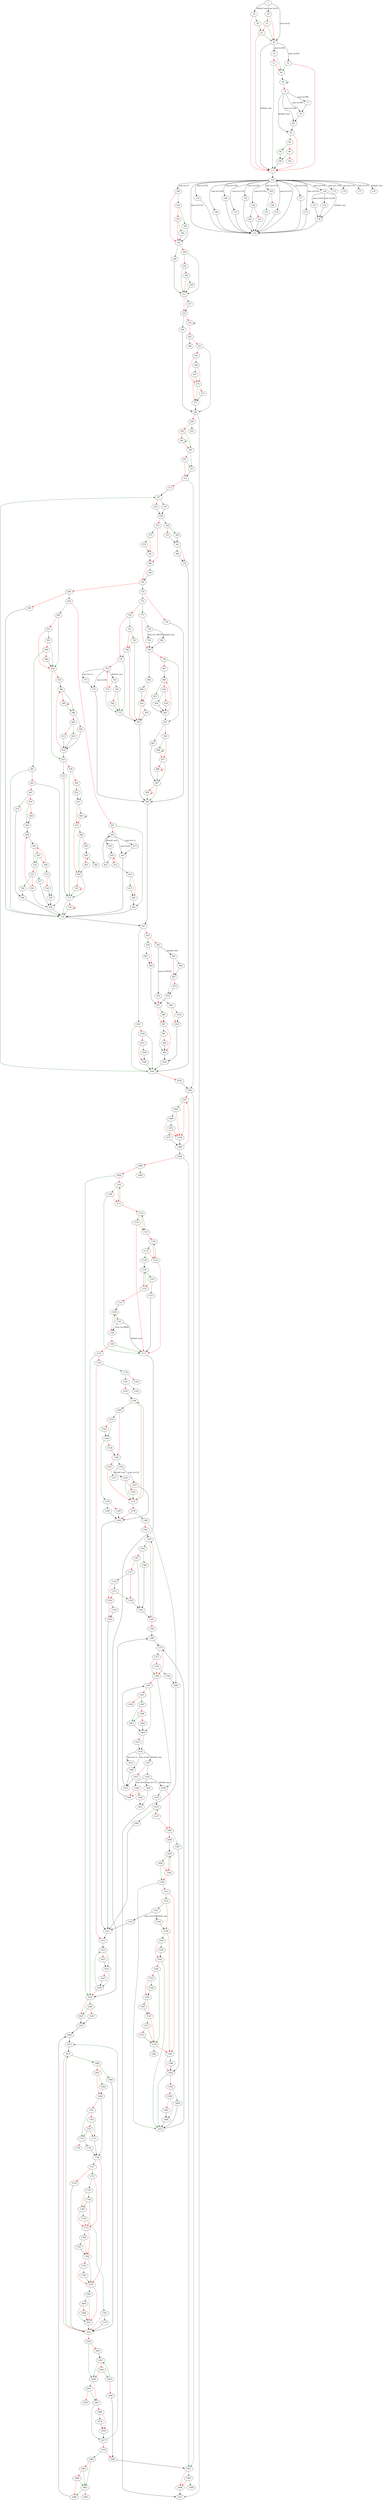 strict digraph "main" {
	// Node definitions.
	2 [entry=true];
	45;
	26;
	35;
	31;
	41;
	38;
	111;
	52;
	55;
	64;
	57;
	66;
	74;
	77;
	78;
	80;
	85;
	96;
	98;
	99;
	109;
	103;
	118;
	180;
	125;
	126;
	139;
	148;
	149;
	153;
	154;
	159;
	122;
	160;
	171;
	172;
	173;
	174;
	177;
	179;
	131;
	132;
	134;
	142;
	143;
	170;
	166;
	182;
	192;
	185;
	187;
	190;
	198;
	200;
	211;
	202;
	205;
	209;
	217;
	219;
	230;
	232;
	281;
	242;
	248;
	251;
	256;
	264;
	272;
	267;
	277;
	275;
	1911;
	289;
	291;
	292;
	305;
	296;
	311;
	307;
	312;
	1052;
	313;
	327;
	335;
	336;
	338;
	346;
	373;
	349;
	351;
	361;
	368;
	370;
	1043;
	375;
	386;
	379;
	381;
	390;
	392;
	725;
	396;
	404;
	399;
	722;
	449;
	407;
	443;
	409;
	447;
	413;
	418;
	424;
	441;
	431;
	435;
	437;
	442;
	550;
	451;
	455;
	458;
	461;
	548;
	463;
	544;
	465;
	474;
	479;
	546;
	492;
	482;
	494;
	501;
	525;
	505;
	508;
	513;
	520;
	516;
	527;
	531;
	536;
	541;
	625;
	558;
	560;
	589;
	580;
	596;
	604;
	616;
	610;
	613;
	633;
	638;
	713;
	644;
	657;
	652;
	663;
	672;
	680;
	697;
	683;
	685;
	692;
	693;
	705;
	716;
	927;
	733;
	728;
	924;
	777;
	740;
	741;
	751;
	745;
	748;
	919;
	773;
	753;
	775;
	757;
	762;
	765;
	770;
	768;
	778;
	790;
	782;
	784;
	906;
	799;
	851;
	807;
	809;
	825;
	830;
	842;
	836;
	839;
	863;
	858;
	868;
	877;
	897;
	889;
	900;
	908;
	910;
	916;
	1027;
	933;
	939;
	952;
	947;
	949;
	977;
	976;
	956;
	965;
	967;
	974;
	972;
	1001;
	985;
	987;
	991;
	999;
	994;
	1025;
	1018;
	1020;
	1028;
	1031;
	1038;
	1040;
	1050;
	1901;
	1057;
	1064;
	1078;
	1068;
	1072;
	1077;
	1080;
	1084;
	1086;
	1090;
	1094;
	1632;
	1101;
	1106;
	1111;
	1173;
	1114;
	1119;
	1123;
	1126;
	1131;
	1135;
	1138;
	1141;
	1147;
	1152;
	1151;
	1155;
	1156;
	1161;
	1166;
	1169;
	1174;
	1176;
	1179;
	1612;
	1187;
	1183;
	1191;
	1192;
	1196;
	1205;
	1272;
	1214;
	1246;
	1226;
	1224;
	1236;
	1234;
	1244;
	1240;
	1284;
	1250;
	1267;
	1257;
	1259;
	1263;
	1271;
	1278;
	1286;
	1611;
	1900;
	1291;
	1297;
	1303;
	1341;
	1306;
	1307;
	1340;
	1311;
	1316;
	1339;
	1321;
	1326;
	1334;
	1336;
	1344;
	1366;
	1371;
	1377;
	1384;
	1379;
	1382;
	1456;
	1387;
	1386;
	1435;
	1404;
	1391;
	1395;
	1394;
	1403;
	1398;
	1402;
	1418;
	1413;
	1423;
	1427;
	1436;
	1433;
	1444;
	1438;
	1453;
	1449;
	1446;
	1474;
	1488;
	1479;
	1477;
	1485;
	1587;
	1489;
	1493;
	1498;
	1506;
	1509;
	1610;
	1512;
	1516;
	1583;
	1521;
	1530;
	1524;
	1526;
	1536;
	1538;
	1542;
	1544;
	1579;
	1551;
	1554;
	1555;
	1565;
	1567;
	1571;
	1574;
	1582;
	1586;
	1592;
	1595;
	1609;
	1599;
	1608;
	1602;
	1616;
	1623;
	1621;
	1629;
	1627;
	1640;
	1645;
	1647;
	1655;
	1669;
	1672;
	1674;
	1682;
	1823;
	1686;
	1687;
	1692;
	1694;
	1724;
	1701;
	1710;
	1705;
	1721;
	1707;
	1722;
	1718;
	1727;
	1797;
	1737;
	1730;
	1741;
	1773;
	1744;
	1749;
	1754;
	1761;
	1770;
	1780;
	1789;
	1785;
	1791;
	1793;
	1801;
	1813;
	1804;
	1808;
	1828;
	1850;
	1833;
	1837;
	1835;
	1848;
	1842;
	1899;
	1855;
	1863;
	1859;
	1877;
	1866;
	1874;
	1876;
	1878;
	1880;
	1892;
	1883;
	1886;
	1890;
	1895;
	1903;
	1909;
	1906;

	// Edge definitions.
	2 -> 45 [
		cond="case (x=2)"
		label="case (x=2)"
	];
	2 -> 26 [
		cond="case (x=3)"
		label="case (x=3)"
	];
	2 -> 35 [
		cond="default case"
		label="default case"
	];
	45 -> 111 [
		cond="default case"
		label="default case"
	];
	45 -> 52 [
		cond="case (x=43)"
		label="case (x=43)"
	];
	45 -> 55 [
		cond="case (x=45)"
		label="case (x=45)"
	];
	26 -> 45 [
		color=red
		cond=false
	];
	26 -> 31 [
		color=darkgreen
		cond=true
	];
	35 -> 38 [
		color=darkgreen
		cond=true
	];
	35 -> 111 [
		color=red
		cond=false
	];
	31 -> 45 [
		color=darkgreen
		cond=true
	];
	31 -> 41 [
		color=red
		cond=false
	];
	41 -> 45 [
		color=darkgreen
		cond=true
	];
	41 -> 111 [
		color=red
		cond=false
	];
	38 -> 41;
	111 -> 118;
	52 -> 111 [
		color=red
		cond=false
	];
	52 -> 64 [
		color=darkgreen
		cond=true
	];
	55 -> 64 [
		color=darkgreen
		cond=true
	];
	55 -> 57 [
		color=red
		cond=false
	];
	64 -> 66;
	57 -> 111 [
		color=darkgreen
		cond=true
	];
	57 -> 64 [
		color=red
		cond=false
	];
	66 -> 66 [
		color=darkgreen
		cond=true
	];
	66 -> 74 [
		color=red
		cond=false
	];
	74 -> 77 [
		cond="case (x=98)"
		label="case (x=98)"
	];
	74 -> 78 [
		cond="case (x=99)"
		label="case (x=99)"
	];
	74 -> 80 [
		cond="case (x=108)"
		label="case (x=108)"
	];
	74 -> 85 [
		cond="default case"
		label="default case"
	];
	77 -> 78;
	78 -> 80;
	80 -> 85;
	85 -> 111 [
		color=red
		cond=false
	];
	85 -> 96 [
		color=darkgreen
		cond=true
	];
	96 -> 98 [
		color=darkgreen
		cond=true
	];
	96 -> 99 [
		color=red
		cond=false
	];
	98 -> 109;
	99 -> 109 [
		color=darkgreen
		cond=true
	];
	99 -> 103 [
		color=red
		cond=false
	];
	109 -> 111;
	118 -> 180 [
		cond="case (x=-1)"
		label="case (x=-1)"
	];
	118 -> 125 [
		cond="case (x=70)"
		label="case (x=70)"
	];
	118 -> 126 [
		cond="case (x=110)"
		label="case (x=110)"
	];
	118 -> 139 [
		cond="case (x=132)"
		label="case (x=132)"
	];
	118 -> 148 [
		cond="case (x=128)"
		label="case (x=128)"
	];
	118 -> 149 [
		cond="case (x=129)"
		label="case (x=129)"
	];
	118 -> 153 [
		cond="case (x=133)"
		label="case (x=133)"
	];
	118 -> 154 [
		cond="case (x=130)"
		label="case (x=130)"
	];
	118 -> 159 [
		cond="case (x=131)"
		label="case (x=131)"
	];
	118 -> 122 [
		cond="case (x=113)"
		label="case (x=113)"
	];
	118 -> 160 [
		cond="case (x=115)"
		label="case (x=115)"
	];
	118 -> 171 [
		cond="case (x=118)"
		label="case (x=118)"
	];
	118 -> 172 [
		cond="case (x=122)"
		label="case (x=122)"
	];
	118 -> 173 [
		cond="case (x=-130)"
		label="case (x=-130)"
	];
	118 -> 174 [
		cond="case (x=-131)"
		label="case (x=-131)"
	];
	118 -> 177 [
		cond="case (x=57)"
		label="case (x=57)"
	];
	118 -> 179 [
		cond="default case"
		label="default case"
	];
	180 -> 182 [
		color=darkgreen
		cond=true
	];
	180 -> 192 [
		color=red
		cond=false
	];
	125 -> 122;
	126 -> 131 [
		cond="case (x=43)"
		label="case (x=43)"
	];
	126 -> 132 [
		cond="case (x=45)"
		label="case (x=45)"
	];
	126 -> 134 [
		cond="default case"
		label="default case"
	];
	139 -> 142 [
		color=darkgreen
		cond=true
	];
	139 -> 143 [
		color=red
		cond=false
	];
	148 -> 122;
	149 -> 122;
	153 -> 122;
	154 -> 122;
	159 -> 122;
	122 -> 118;
	160 -> 170 [
		color=darkgreen
		cond=true
	];
	160 -> 166 [
		color=red
		cond=false
	];
	171 -> 122;
	172 -> 122;
	131 -> 134;
	132 -> 134;
	134 -> 122;
	142 -> 122;
	143 -> 122;
	170 -> 122;
	182 -> 185 [
		color=darkgreen
		cond=true
	];
	182 -> 187 [
		color=red
		cond=false
	];
	192 -> 198 [
		color=darkgreen
		cond=true
	];
	192 -> 200 [
		color=red
		cond=false
	];
	185 -> 192;
	187 -> 192 [
		color=red
		cond=false
	];
	187 -> 190 [
		color=darkgreen
		cond=true
	];
	190 -> 192;
	198 -> 211;
	200 -> 211 [
		color=darkgreen
		cond=true
	];
	200 -> 202 [
		color=red
		cond=false
	];
	211 -> 217 [
		color=darkgreen
		cond=true
	];
	211 -> 219 [
		color=red
		cond=false
	];
	202 -> 211 [
		color=darkgreen
		cond=true
	];
	202 -> 205 [
		color=red
		cond=false
	];
	205 -> 211 [
		color=red
		cond=false
	];
	205 -> 209 [
		color=darkgreen
		cond=true
	];
	209 -> 211;
	217 -> 219;
	219 -> 230 [
		color=darkgreen
		cond=true
	];
	219 -> 232 [
		color=red
		cond=false
	];
	230 -> 281;
	232 -> 232 [
		color=darkgreen
		cond=true
	];
	232 -> 242 [
		color=red
		cond=false
	];
	281 -> 1911 [
		color=darkgreen
		cond=true
	];
	281 -> 289 [
		color=red
		cond=false
	];
	242 -> 248 [
		color=darkgreen
		cond=true
	];
	242 -> 251 [
		color=red
		cond=false
	];
	251 -> 281 [
		color=darkgreen
		cond=true
	];
	251 -> 256 [
		color=red
		cond=false
	];
	256 -> 264 [
		color=darkgreen
		cond=true
	];
	256 -> 272 [
		color=red
		cond=false
	];
	264 -> 272 [
		color=red
		cond=false
	];
	264 -> 267 [
		color=darkgreen
		cond=true
	];
	272 -> 277 [
		color=darkgreen
		cond=true
	];
	272 -> 275 [
		color=red
		cond=false
	];
	267 -> 272 [
		color=darkgreen
		cond=true
	];
	267 -> 277 [
		color=red
		cond=false
	];
	277 -> 281;
	275 -> 277;
	289 -> 291 [
		color=darkgreen
		cond=true
	];
	289 -> 292 [
		color=red
		cond=false
	];
	292 -> 305 [
		color=darkgreen
		cond=true
	];
	292 -> 296 [
		color=red
		cond=false
	];
	305 -> 311 [
		color=darkgreen
		cond=true
	];
	305 -> 307 [
		color=red
		cond=false
	];
	296 -> 305 [
		color=red
		cond=false
	];
	296 -> 296 [
		color=darkgreen
		cond=true
	];
	311 -> 312;
	307 -> 311 [
		color=darkgreen
		cond=true
	];
	307 -> 312 [
		color=red
		cond=false
	];
	312 -> 1052 [
		color=darkgreen
		cond=true
	];
	312 -> 313 [
		color=red
		cond=false
	];
	1052 -> 1901 [
		color=darkgreen
		cond=true
	];
	1052 -> 1057 [
		color=red
		cond=false
	];
	313 -> 327;
	327 -> 335 [
		color=darkgreen
		cond=true
	];
	327 -> 336 [
		color=red
		cond=false
	];
	335 -> 338;
	336 -> 338;
	338 -> 346 [
		color=darkgreen
		cond=true
	];
	338 -> 373 [
		color=red
		cond=false
	];
	346 -> 349 [
		color=darkgreen
		cond=true
	];
	346 -> 351 [
		color=red
		cond=false
	];
	373 -> 375 [
		color=darkgreen
		cond=true
	];
	373 -> 386 [
		color=red
		cond=false
	];
	349 -> 361;
	351 -> 361;
	361 -> 368 [
		color=darkgreen
		cond=true
	];
	361 -> 370 [
		color=red
		cond=false
	];
	368 -> 370;
	370 -> 1043;
	1043 -> 327 [
		color=darkgreen
		cond=true
	];
	1043 -> 1050 [
		color=red
		cond=false
	];
	375 -> 379 [
		color=darkgreen
		cond=true
	];
	375 -> 381 [
		color=red
		cond=false
	];
	386 -> 390 [
		color=darkgreen
		cond=true
	];
	386 -> 392 [
		color=red
		cond=false
	];
	379 -> 381;
	381 -> 386;
	390 -> 392;
	392 -> 725 [
		color=darkgreen
		cond=true
	];
	392 -> 396 [
		color=red
		cond=false
	];
	725 -> 733 [
		color=darkgreen
		cond=true
	];
	725 -> 728 [
		color=red
		cond=false
	];
	396 -> 404 [
		color=darkgreen
		cond=true
	];
	396 -> 399 [
		color=red
		cond=false
	];
	404 -> 449 [
		color=darkgreen
		cond=true
	];
	404 -> 407 [
		color=red
		cond=false
	];
	399 -> 722;
	722 -> 927;
	449 -> 550 [
		color=darkgreen
		cond=true
	];
	449 -> 451 [
		color=red
		cond=false
	];
	407 -> 443 [
		color=darkgreen
		cond=true
	];
	407 -> 409 [
		color=red
		cond=false
	];
	443 -> 722;
	409 -> 447 [
		cond="case (x=0)"
		label="case (x=0)"
	];
	409 -> 413 [
		cond="case (x=-1)"
		label="case (x=-1)"
	];
	409 -> 418 [
		cond="default case"
		label="default case"
	];
	447 -> 722;
	413 -> 447;
	418 -> 424;
	424 -> 441 [
		color=darkgreen
		cond=true
	];
	424 -> 431 [
		color=red
		cond=false
	];
	441 -> 409;
	431 -> 424 [
		color=red
		cond=false
	];
	431 -> 435 [
		color=darkgreen
		cond=true
	];
	435 -> 437 [
		color=darkgreen
		cond=true
	];
	435 -> 442 [
		color=red
		cond=false
	];
	437 -> 442;
	442 -> 443;
	550 -> 625 [
		color=darkgreen
		cond=true
	];
	550 -> 558 [
		color=red
		cond=false
	];
	451 -> 550 [
		color=red
		cond=false
	];
	451 -> 455 [
		color=darkgreen
		cond=true
	];
	455 -> 550 [
		color=darkgreen
		cond=true
	];
	455 -> 458 [
		color=red
		cond=false
	];
	458 -> 461 [
		color=darkgreen
		cond=true
	];
	458 -> 548 [
		color=red
		cond=false
	];
	461 -> 722 [
		color=darkgreen
		cond=true
	];
	461 -> 463 [
		color=red
		cond=false
	];
	548 -> 550;
	463 -> 544 [
		color=darkgreen
		cond=true
	];
	463 -> 465 [
		color=red
		cond=false
	];
	544 -> 722;
	465 -> 474 [
		color=darkgreen
		cond=true
	];
	465 -> 479 [
		color=red
		cond=false
	];
	474 -> 546;
	479 -> 492 [
		color=darkgreen
		cond=true
	];
	479 -> 482 [
		color=red
		cond=false
	];
	546 -> 722;
	492 -> 494;
	482 -> 492;
	494 -> 501;
	501 -> 525 [
		color=darkgreen
		cond=true
	];
	501 -> 505 [
		color=red
		cond=false
	];
	525 -> 527 [
		color=darkgreen
		cond=true
	];
	525 -> 531 [
		color=red
		cond=false
	];
	505 -> 525 [
		color=darkgreen
		cond=true
	];
	505 -> 508 [
		color=red
		cond=false
	];
	508 -> 501 [
		color=red
		cond=false
	];
	508 -> 513 [
		color=darkgreen
		cond=true
	];
	513 -> 520 [
		color=darkgreen
		cond=true
	];
	513 -> 516 [
		color=red
		cond=false
	];
	520 -> 544;
	516 -> 520;
	527 -> 544;
	531 -> 536 [
		color=darkgreen
		cond=true
	];
	531 -> 541 [
		color=red
		cond=false
	];
	536 -> 546;
	541 -> 544 [
		color=darkgreen
		cond=true
	];
	541 -> 494 [
		color=red
		cond=false
	];
	625 -> 633 [
		color=darkgreen
		cond=true
	];
	625 -> 638 [
		color=red
		cond=false
	];
	558 -> 560;
	560 -> 589 [
		color=darkgreen
		cond=true
	];
	560 -> 580 [
		color=red
		cond=false
	];
	589 -> 596 [
		color=darkgreen
		cond=true
	];
	589 -> 604 [
		color=red
		cond=false
	];
	580 -> 589 [
		color=darkgreen
		cond=true
	];
	580 -> 580 [
		color=red
		cond=false
	];
	596 -> 616;
	604 -> 610 [
		color=darkgreen
		cond=true
	];
	604 -> 613 [
		color=red
		cond=false
	];
	616 -> 625 [
		color=darkgreen
		cond=true
	];
	616 -> 560 [
		color=red
		cond=false
	];
	610 -> 616;
	613 -> 616;
	633 -> 713;
	638 -> 713 [
		color=darkgreen
		cond=true
	];
	638 -> 644 [
		color=red
		cond=false
	];
	713 -> 722 [
		color=darkgreen
		cond=true
	];
	713 -> 716 [
		color=red
		cond=false
	];
	644 -> 657 [
		color=darkgreen
		cond=true
	];
	644 -> 652 [
		color=red
		cond=false
	];
	657 -> 663 [
		color=darkgreen
		cond=true
	];
	657 -> 672 [
		color=red
		cond=false
	];
	652 -> 657;
	663 -> 663 [
		color=darkgreen
		cond=true
	];
	663 -> 672 [
		color=red
		cond=false
	];
	672 -> 680 [
		color=darkgreen
		cond=true
	];
	672 -> 697 [
		color=red
		cond=false
	];
	680 -> 697 [
		color=darkgreen
		cond=true
	];
	680 -> 683 [
		color=red
		cond=false
	];
	697 -> 713 [
		color=darkgreen
		cond=true
	];
	697 -> 705 [
		color=red
		cond=false
	];
	683 -> 685;
	685 -> 692 [
		color=darkgreen
		cond=true
	];
	685 -> 693 [
		color=red
		cond=false
	];
	693 -> 697 [
		color=darkgreen
		cond=true
	];
	693 -> 685 [
		color=red
		cond=false
	];
	705 -> 713 [
		color=darkgreen
		cond=true
	];
	705 -> 705 [
		color=red
		cond=false
	];
	716 -> 722 [
		color=darkgreen
		cond=true
	];
	716 -> 716 [
		color=red
		cond=false
	];
	927 -> 1027 [
		color=darkgreen
		cond=true
	];
	927 -> 933 [
		color=red
		cond=false
	];
	733 -> 777 [
		color=darkgreen
		cond=true
	];
	733 -> 740 [
		color=red
		cond=false
	];
	728 -> 924;
	924 -> 927;
	777 -> 778 [
		color=darkgreen
		cond=true
	];
	777 -> 790 [
		color=red
		cond=false
	];
	740 -> 741 [
		color=darkgreen
		cond=true
	];
	740 -> 751 [
		color=red
		cond=false
	];
	741 -> 745 [
		color=darkgreen
		cond=true
	];
	741 -> 748 [
		color=red
		cond=false
	];
	751 -> 773 [
		color=darkgreen
		cond=true
	];
	751 -> 753 [
		color=red
		cond=false
	];
	745 -> 748 [
		color=red
		cond=false
	];
	745 -> 919 [
		color=darkgreen
		cond=true
	];
	748 -> 751 [
		color=darkgreen
		cond=true
	];
	748 -> 919 [
		color=red
		cond=false
	];
	919 -> 924;
	773 -> 919;
	753 -> 775 [
		cond="case (x=0)"
		label="case (x=0)"
	];
	753 -> 757 [
		cond="case (x=-1)"
		label="case (x=-1)"
	];
	753 -> 762 [
		cond="default case"
		label="default case"
	];
	775 -> 924;
	757 -> 775;
	762 -> 765 [
		color=darkgreen
		cond=true
	];
	762 -> 770 [
		color=red
		cond=false
	];
	765 -> 773 [
		color=darkgreen
		cond=true
	];
	765 -> 768 [
		color=red
		cond=false
	];
	770 -> 773 [
		color=darkgreen
		cond=true
	];
	770 -> 753 [
		color=red
		cond=false
	];
	768 -> 773;
	778 -> 782 [
		cond="case (x=-24576)"
		label="case (x=-24576)"
	];
	778 -> 784 [
		cond="default case"
		label="default case"
	];
	790 -> 906 [
		color=darkgreen
		cond=true
	];
	790 -> 799 [
		color=red
		cond=false
	];
	782 -> 790;
	784 -> 790;
	906 -> 908 [
		color=darkgreen
		cond=true
	];
	906 -> 910 [
		color=red
		cond=false
	];
	799 -> 851 [
		color=darkgreen
		cond=true
	];
	799 -> 807 [
		color=red
		cond=false
	];
	851 -> 863 [
		color=darkgreen
		cond=true
	];
	851 -> 858 [
		color=red
		cond=false
	];
	807 -> 809;
	809 -> 825 [
		color=darkgreen
		cond=true
	];
	809 -> 830 [
		color=red
		cond=false
	];
	825 -> 842;
	830 -> 836 [
		color=darkgreen
		cond=true
	];
	830 -> 839 [
		color=red
		cond=false
	];
	842 -> 851 [
		color=darkgreen
		cond=true
	];
	842 -> 809 [
		color=red
		cond=false
	];
	836 -> 842;
	839 -> 842;
	863 -> 897;
	858 -> 868 [
		color=darkgreen
		cond=true
	];
	858 -> 877 [
		color=red
		cond=false
	];
	868 -> 868 [
		color=darkgreen
		cond=true
	];
	868 -> 877 [
		color=red
		cond=false
	];
	877 -> 897 [
		color=darkgreen
		cond=true
	];
	877 -> 889 [
		color=red
		cond=false
	];
	897 -> 924 [
		color=darkgreen
		cond=true
	];
	897 -> 900 [
		color=red
		cond=false
	];
	889 -> 897 [
		color=darkgreen
		cond=true
	];
	889 -> 889 [
		color=red
		cond=false
	];
	900 -> 924 [
		color=darkgreen
		cond=true
	];
	900 -> 900 [
		color=red
		cond=false
	];
	908 -> 910;
	910 -> 919 [
		color=red
		cond=false
	];
	910 -> 916 [
		color=darkgreen
		cond=true
	];
	916 -> 919;
	1027 -> 1043 [
		color=darkgreen
		cond=true
	];
	1027 -> 1028 [
		color=red
		cond=false
	];
	933 -> 939 [
		color=darkgreen
		cond=true
	];
	933 -> 952 [
		color=red
		cond=false
	];
	939 -> 947 [
		color=darkgreen
		cond=true
	];
	939 -> 949 [
		color=red
		cond=false
	];
	952 -> 976 [
		cond="case (x=8192)"
		label="case (x=8192)"
	];
	952 -> 956 [
		cond="default case"
		label="default case"
	];
	947 -> 949;
	949 -> 977;
	977 -> 985 [
		color=darkgreen
		cond=true
	];
	977 -> 987 [
		color=red
		cond=false
	];
	976 -> 977 [
		color=red
		cond=false
	];
	976 -> 1001 [
		color=darkgreen
		cond=true
	];
	956 -> 965 [
		color=darkgreen
		cond=true
	];
	956 -> 967 [
		color=red
		cond=false
	];
	965 -> 967;
	967 -> 974 [
		color=darkgreen
		cond=true
	];
	967 -> 972 [
		color=red
		cond=false
	];
	974 -> 977;
	972 -> 974;
	1001 -> 1018 [
		color=darkgreen
		cond=true
	];
	1001 -> 1020 [
		color=red
		cond=false
	];
	985 -> 987;
	987 -> 991 [
		color=darkgreen
		cond=true
	];
	987 -> 999 [
		color=red
		cond=false
	];
	991 -> 999 [
		color=darkgreen
		cond=true
	];
	991 -> 994 [
		color=red
		cond=false
	];
	999 -> 1025;
	994 -> 999;
	1025 -> 1043;
	1018 -> 1020;
	1020 -> 1025;
	1028 -> 1043 [
		color=darkgreen
		cond=true
	];
	1028 -> 1031 [
		color=red
		cond=false
	];
	1031 -> 1038 [
		color=darkgreen
		cond=true
	];
	1031 -> 1040 [
		color=red
		cond=false
	];
	1038 -> 1040;
	1040 -> 1043;
	1050 -> 1052;
	1901 -> 1903 [
		color=darkgreen
		cond=true
	];
	1901 -> 1909 [
		color=red
		cond=false
	];
	1057 -> 1064 [
		color=darkgreen
		cond=true
	];
	1057 -> 1078 [
		color=red
		cond=false
	];
	1064 -> 1078 [
		color=red
		cond=false
	];
	1064 -> 1068 [
		color=darkgreen
		cond=true
	];
	1078 -> 1080;
	1068 -> 1078 [
		color=red
		cond=false
	];
	1068 -> 1072 [
		color=darkgreen
		cond=true
	];
	1072 -> 1078 [
		color=red
		cond=false
	];
	1072 -> 1077 [
		color=darkgreen
		cond=true
	];
	1077 -> 1080;
	1080 -> 1057 [
		color=red
		cond=false
	];
	1080 -> 1084 [
		color=darkgreen
		cond=true
	];
	1084 -> 1901 [
		color=darkgreen
		cond=true
	];
	1084 -> 1086 [
		color=red
		cond=false
	];
	1086 -> 1090 [
		color=darkgreen
		cond=true
	];
	1086 -> 1094 [
		color=red
		cond=false
	];
	1094 -> 1632 [
		color=darkgreen
		cond=true
	];
	1094 -> 1101 [
		color=red
		cond=false
	];
	1632 -> 1640 [
		color=darkgreen
		cond=true
	];
	1632 -> 1645 [
		color=red
		cond=false
	];
	1101 -> 1106 [
		color=darkgreen
		cond=true
	];
	1101 -> 1111 [
		color=red
		cond=false
	];
	1106 -> 1111 [
		color=red
		cond=false
	];
	1106 -> 1173 [
		color=darkgreen
		cond=true
	];
	1111 -> 1101 [
		color=darkgreen
		cond=true
	];
	1111 -> 1114 [
		color=red
		cond=false
	];
	1173 -> 1632;
	1114 -> 1119 [
		color=darkgreen
		cond=true
	];
	1114 -> 1123 [
		color=red
		cond=false
	];
	1119 -> 1173 [
		color=red
		cond=false
	];
	1119 -> 1123 [
		color=darkgreen
		cond=true
	];
	1123 -> 1114 [
		color=darkgreen
		cond=true
	];
	1123 -> 1126 [
		color=red
		cond=false
	];
	1126 -> 1131 [
		color=darkgreen
		cond=true
	];
	1126 -> 1135 [
		color=red
		cond=false
	];
	1131 -> 1135 [
		color=red
		cond=false
	];
	1131 -> 1138 [
		color=darkgreen
		cond=true
	];
	1135 -> 1173 [
		color=red
		cond=false
	];
	1135 -> 1126 [
		color=darkgreen
		cond=true
	];
	1138 -> 1141;
	1141 -> 1147 [
		color=darkgreen
		cond=true
	];
	1141 -> 1152 [
		color=red
		cond=false
	];
	1147 -> 1152 [
		color=red
		cond=false
	];
	1147 -> 1151 [
		color=darkgreen
		cond=true
	];
	1152 -> 1141 [
		color=darkgreen
		cond=true
	];
	1152 -> 1155 [
		color=red
		cond=false
	];
	1151 -> 1173;
	1155 -> 1156;
	1156 -> 1161 [
		color=darkgreen
		cond=true
	];
	1156 -> 1166 [
		color=red
		cond=false
	];
	1161 -> 1173 [
		cond="default case"
		label="default case"
	];
	1161 -> 1166 [
		cond="case (x=4096)"
		label="case (x=4096)"
	];
	1166 -> 1156 [
		color=darkgreen
		cond=true
	];
	1166 -> 1169 [
		color=red
		cond=false
	];
	1169 -> 1173 [
		color=darkgreen
		cond=true
	];
	1169 -> 1174 [
		color=red
		cond=false
	];
	1174 -> 1632 [
		color=darkgreen
		cond=true
	];
	1174 -> 1176 [
		color=red
		cond=false
	];
	1176 -> 1179 [
		color=darkgreen
		cond=true
	];
	1176 -> 1612 [
		color=red
		cond=false
	];
	1179 -> 1187 [
		color=darkgreen
		cond=true
	];
	1179 -> 1183 [
		color=red
		cond=false
	];
	1612 -> 1616;
	1187 -> 1191 [
		color=darkgreen
		cond=true
	];
	1187 -> 1192 [
		color=red
		cond=false
	];
	1192 -> 1196;
	1196 -> 1205 [
		color=darkgreen
		cond=true
	];
	1196 -> 1272 [
		color=red
		cond=false
	];
	1205 -> 1214 [
		color=darkgreen
		cond=true
	];
	1205 -> 1246 [
		color=red
		cond=false
	];
	1272 -> 1196 [
		color=darkgreen
		cond=true
	];
	1272 -> 1278 [
		color=red
		cond=false
	];
	1214 -> 1226 [
		color=darkgreen
		cond=true
	];
	1214 -> 1224 [
		color=red
		cond=false
	];
	1246 -> 1250 [
		color=darkgreen
		cond=true
	];
	1246 -> 1267 [
		color=red
		cond=false
	];
	1226 -> 1236 [
		color=darkgreen
		cond=true
	];
	1226 -> 1234 [
		color=red
		cond=false
	];
	1224 -> 1226;
	1236 -> 1244 [
		color=darkgreen
		cond=true
	];
	1236 -> 1240 [
		color=red
		cond=false
	];
	1234 -> 1246;
	1244 -> 1284;
	1240 -> 1284;
	1284 -> 1611;
	1250 -> 1257 [
		cond="case (x=12)"
		label="case (x=12)"
	];
	1250 -> 1259 [
		cond="default case"
		label="default case"
	];
	1267 -> 1272 [
		color=red
		cond=false
	];
	1267 -> 1271 [
		color=darkgreen
		cond=true
	];
	1257 -> 1284;
	1259 -> 1272 [
		color=darkgreen
		cond=true
	];
	1259 -> 1263 [
		color=red
		cond=false
	];
	1263 -> 1272;
	1278 -> 1284 [
		color=red
		cond=false
	];
	1278 -> 1286 [
		color=darkgreen
		cond=true
	];
	1286 -> 1900 [
		color=darkgreen
		cond=true
	];
	1286 -> 1291 [
		color=red
		cond=false
	];
	1611 -> 1612;
	1900 -> 1911;
	1291 -> 1297;
	1297 -> 1303 [
		color=darkgreen
		cond=true
	];
	1297 -> 1341 [
		color=red
		cond=false
	];
	1303 -> 1306 [
		color=darkgreen
		cond=true
	];
	1303 -> 1307 [
		color=red
		cond=false
	];
	1341 -> 1297 [
		color=darkgreen
		cond=true
	];
	1341 -> 1344 [
		color=red
		cond=false
	];
	1306 -> 1340;
	1307 -> 1340 [
		color=darkgreen
		cond=true
	];
	1307 -> 1311 [
		color=red
		cond=false
	];
	1340 -> 1341;
	1311 -> 1316 [
		color=darkgreen
		cond=true
	];
	1311 -> 1339 [
		color=red
		cond=false
	];
	1316 -> 1321 [
		color=darkgreen
		cond=true
	];
	1316 -> 1326 [
		color=red
		cond=false
	];
	1339 -> 1340;
	1321 -> 1339 [
		color=darkgreen
		cond=true
	];
	1321 -> 1326 [
		color=red
		cond=false
	];
	1326 -> 1334 [
		color=darkgreen
		cond=true
	];
	1326 -> 1336 [
		color=red
		cond=false
	];
	1334 -> 1336;
	1336 -> 1611;
	1344 -> 1366;
	1366 -> 1371;
	1371 -> 1377 [
		color=darkgreen
		cond=true
	];
	1371 -> 1384 [
		color=red
		cond=false
	];
	1377 -> 1384 [
		color=darkgreen
		cond=true
	];
	1377 -> 1379 [
		color=red
		cond=false
	];
	1384 -> 1456 [
		color=darkgreen
		cond=true
	];
	1384 -> 1387 [
		color=red
		cond=false
	];
	1379 -> 1384 [
		color=red
		cond=false
	];
	1379 -> 1382 [
		color=darkgreen
		cond=true
	];
	1382 -> 1900;
	1456 -> 1474 [
		color=darkgreen
		cond=true
	];
	1456 -> 1488 [
		color=red
		cond=false
	];
	1387 -> 1404 [
		color=darkgreen
		cond=true
	];
	1387 -> 1391 [
		color=red
		cond=false
	];
	1386 -> 1435;
	1435 -> 1387;
	1404 -> 1418 [
		color=darkgreen
		cond=true
	];
	1404 -> 1413 [
		color=red
		cond=false
	];
	1391 -> 1395 [
		color=darkgreen
		cond=true
	];
	1391 -> 1394 [
		color=red
		cond=false
	];
	1395 -> 1403 [
		color=darkgreen
		cond=true
	];
	1395 -> 1398 [
		color=red
		cond=false
	];
	1403 -> 1404;
	1398 -> 1403 [
		color=darkgreen
		cond=true
	];
	1398 -> 1402 [
		color=red
		cond=false
	];
	1402 -> 1404;
	1418 -> 1386 [
		cond="case (x=0)"
		label="case (x=0)"
	];
	1418 -> 1423 [
		cond="case (x=-1)"
		label="case (x=-1)"
	];
	1418 -> 1427 [
		cond="default case"
		label="default case"
	];
	1413 -> 1418;
	1427 -> 1436 [
		color=darkgreen
		cond=true
	];
	1427 -> 1433 [
		color=red
		cond=false
	];
	1436 -> 1456 [
		cond="default case"
		label="default case"
	];
	1436 -> 1444 [
		cond="case (x=0)"
		label="case (x=0)"
	];
	1436 -> 1438 [
		cond="case (x=-1)"
		label="case (x=-1)"
	];
	1433 -> 1435;
	1444 -> 1449 [
		color=red
		cond=false
	];
	1444 -> 1446 [
		color=darkgreen
		cond=true
	];
	1438 -> 1453 [
		color=darkgreen
		cond=true
	];
	1438 -> 1449 [
		color=red
		cond=false
	];
	1449 -> 1366;
	1446 -> 1453;
	1474 -> 1479;
	1488 -> 1587 [
		color=darkgreen
		cond=true
	];
	1488 -> 1489 [
		color=red
		cond=false
	];
	1479 -> 1477 [
		color=red
		cond=false
	];
	1479 -> 1485 [
		color=darkgreen
		cond=true
	];
	1477 -> 1488 [
		color=red
		cond=false
	];
	1477 -> 1479 [
		color=darkgreen
		cond=true
	];
	1485 -> 1611;
	1587 -> 1592;
	1489 -> 1493;
	1493 -> 1498 [
		color=darkgreen
		cond=true
	];
	1493 -> 1506 [
		color=red
		cond=false
	];
	1498 -> 1506 [
		color=red
		cond=false
	];
	1498 -> 1509 [
		color=darkgreen
		cond=true
	];
	1506 -> 1493 [
		color=darkgreen
		cond=true
	];
	1506 -> 1509 [
		color=red
		cond=false
	];
	1509 -> 1610 [
		color=darkgreen
		cond=true
	];
	1509 -> 1512 [
		color=red
		cond=false
	];
	1610 -> 1371;
	1512 -> 1516 [
		color=darkgreen
		cond=true
	];
	1512 -> 1583 [
		color=red
		cond=false
	];
	1516 -> 1521 [
		color=darkgreen
		cond=true
	];
	1516 -> 1530 [
		color=red
		cond=false
	];
	1583 -> 1586 [
		color=darkgreen
		cond=true
	];
	1583 -> 1592 [
		color=red
		cond=false
	];
	1521 -> 1524 [
		cond="case (x=12)"
		label="case (x=12)"
	];
	1521 -> 1526 [
		cond="default case"
		label="default case"
	];
	1530 -> 1583 [
		color=red
		cond=false
	];
	1530 -> 1536 [
		color=darkgreen
		cond=true
	];
	1524 -> 1611;
	1526 -> 1530;
	1536 -> 1538 [
		color=darkgreen
		cond=true
	];
	1536 -> 1542 [
		color=red
		cond=false
	];
	1538 -> 1542;
	1542 -> 1610 [
		color=darkgreen
		cond=true
	];
	1542 -> 1544 [
		color=red
		cond=false
	];
	1544 -> 1579 [
		color=darkgreen
		cond=true
	];
	1544 -> 1551 [
		color=red
		cond=false
	];
	1579 -> 1583 [
		color=red
		cond=false
	];
	1579 -> 1582 [
		color=darkgreen
		cond=true
	];
	1551 -> 1554 [
		color=darkgreen
		cond=true
	];
	1551 -> 1555 [
		color=red
		cond=false
	];
	1554 -> 1555;
	1555 -> 1565 [
		color=darkgreen
		cond=true
	];
	1555 -> 1567 [
		color=red
		cond=false
	];
	1565 -> 1567;
	1567 -> 1579 [
		color=red
		cond=false
	];
	1567 -> 1571 [
		color=darkgreen
		cond=true
	];
	1571 -> 1579 [
		color=darkgreen
		cond=true
	];
	1571 -> 1574 [
		color=red
		cond=false
	];
	1574 -> 1579;
	1586 -> 1592;
	1592 -> 1610 [
		color=darkgreen
		cond=true
	];
	1592 -> 1595 [
		color=red
		cond=false
	];
	1595 -> 1609 [
		color=darkgreen
		cond=true
	];
	1595 -> 1599 [
		color=red
		cond=false
	];
	1609 -> 1610;
	1599 -> 1608 [
		color=darkgreen
		cond=true
	];
	1599 -> 1602 [
		color=red
		cond=false
	];
	1608 -> 1610;
	1602 -> 1608;
	1616 -> 1623 [
		color=darkgreen
		cond=true
	];
	1616 -> 1621 [
		color=red
		cond=false
	];
	1623 -> 1629 [
		color=darkgreen
		cond=true
	];
	1623 -> 1627 [
		color=red
		cond=false
	];
	1621 -> 1623;
	1629 -> 1632 [
		color=red
		cond=false
	];
	1629 -> 1616 [
		color=darkgreen
		cond=true
	];
	1627 -> 1629;
	1640 -> 1645 [
		color=darkgreen
		cond=true
	];
	1640 -> 1647 [
		color=red
		cond=false
	];
	1645 -> 1655;
	1647 -> 1655;
	1655 -> 1669;
	1669 -> 1672;
	1672 -> 1674;
	1674 -> 1682 [
		color=darkgreen
		cond=true
	];
	1674 -> 1823 [
		color=red
		cond=false
	];
	1682 -> 1686 [
		color=darkgreen
		cond=true
	];
	1682 -> 1687 [
		color=red
		cond=false
	];
	1823 -> 1674 [
		color=darkgreen
		cond=true
	];
	1823 -> 1828 [
		color=red
		cond=false
	];
	1686 -> 1823;
	1687 -> 1692 [
		color=darkgreen
		cond=true
	];
	1687 -> 1694 [
		color=red
		cond=false
	];
	1692 -> 1694;
	1694 -> 1724 [
		color=darkgreen
		cond=true
	];
	1694 -> 1701 [
		color=red
		cond=false
	];
	1724 -> 1727 [
		color=darkgreen
		cond=true
	];
	1724 -> 1797 [
		color=red
		cond=false
	];
	1701 -> 1710 [
		color=darkgreen
		cond=true
	];
	1701 -> 1705 [
		color=red
		cond=false
	];
	1710 -> 1722 [
		color=darkgreen
		cond=true
	];
	1710 -> 1718 [
		color=red
		cond=false
	];
	1705 -> 1721 [
		color=darkgreen
		cond=true
	];
	1705 -> 1707 [
		color=red
		cond=false
	];
	1721 -> 1724;
	1707 -> 1710 [
		color=darkgreen
		cond=true
	];
	1707 -> 1721 [
		color=red
		cond=false
	];
	1722 -> 1724;
	1727 -> 1737 [
		color=darkgreen
		cond=true
	];
	1727 -> 1730 [
		color=red
		cond=false
	];
	1797 -> 1801 [
		color=darkgreen
		cond=true
	];
	1797 -> 1813 [
		color=red
		cond=false
	];
	1737 -> 1741 [
		color=darkgreen
		cond=true
	];
	1737 -> 1773 [
		color=red
		cond=false
	];
	1730 -> 1823;
	1741 -> 1744 [
		color=darkgreen
		cond=true
	];
	1741 -> 1749 [
		color=red
		cond=false
	];
	1773 -> 1780 [
		color=darkgreen
		cond=true
	];
	1773 -> 1789 [
		color=red
		cond=false
	];
	1744 -> 1773 [
		color=red
		cond=false
	];
	1744 -> 1749 [
		color=darkgreen
		cond=true
	];
	1749 -> 1773 [
		color=red
		cond=false
	];
	1749 -> 1754 [
		color=darkgreen
		cond=true
	];
	1754 -> 1773 [
		color=red
		cond=false
	];
	1754 -> 1761 [
		color=darkgreen
		cond=true
	];
	1761 -> 1823 [
		color=red
		cond=false
	];
	1761 -> 1770 [
		color=darkgreen
		cond=true
	];
	1770 -> 1823;
	1780 -> 1789 [
		color=red
		cond=false
	];
	1780 -> 1785 [
		color=darkgreen
		cond=true
	];
	1789 -> 1797 [
		color=darkgreen
		cond=true
	];
	1789 -> 1791 [
		color=red
		cond=false
	];
	1785 -> 1789;
	1791 -> 1797 [
		color=red
		cond=false
	];
	1791 -> 1793 [
		color=darkgreen
		cond=true
	];
	1793 -> 1797;
	1801 -> 1813 [
		color=red
		cond=false
	];
	1801 -> 1804 [
		color=darkgreen
		cond=true
	];
	1813 -> 1823;
	1804 -> 1813 [
		color=darkgreen
		cond=true
	];
	1804 -> 1808 [
		color=red
		cond=false
	];
	1808 -> 1813;
	1828 -> 1850 [
		color=darkgreen
		cond=true
	];
	1828 -> 1833 [
		color=red
		cond=false
	];
	1850 -> 1855 [
		color=darkgreen
		cond=true
	];
	1850 -> 1863 [
		color=red
		cond=false
	];
	1833 -> 1837;
	1837 -> 1850 [
		color=darkgreen
		cond=true
	];
	1837 -> 1842 [
		color=red
		cond=false
	];
	1835 -> 1837 [
		color=darkgreen
		cond=true
	];
	1835 -> 1848 [
		color=red
		cond=false
	];
	1848 -> 1899;
	1842 -> 1850 [
		color=red
		cond=false
	];
	1842 -> 1835 [
		color=darkgreen
		cond=true
	];
	1899 -> 1901;
	1855 -> 1863 [
		color=darkgreen
		cond=true
	];
	1855 -> 1859 [
		color=red
		cond=false
	];
	1863 -> 1877 [
		color=darkgreen
		cond=true
	];
	1863 -> 1866 [
		color=red
		cond=false
	];
	1877 -> 1672 [
		color=darkgreen
		cond=true
	];
	1877 -> 1878 [
		color=red
		cond=false
	];
	1866 -> 1874 [
		color=darkgreen
		cond=true
	];
	1866 -> 1876 [
		color=red
		cond=false
	];
	1874 -> 1876;
	1876 -> 1877;
	1878 -> 1899 [
		color=red
		cond=false
	];
	1878 -> 1880 [
		color=darkgreen
		cond=true
	];
	1880 -> 1892 [
		color=darkgreen
		cond=true
	];
	1880 -> 1883 [
		color=red
		cond=false
	];
	1892 -> 1890 [
		color=darkgreen
		cond=true
	];
	1892 -> 1895 [
		color=red
		cond=false
	];
	1883 -> 1892 [
		color=darkgreen
		cond=true
	];
	1883 -> 1886 [
		color=red
		cond=false
	];
	1886 -> 1892 [
		color=darkgreen
		cond=true
	];
	1886 -> 1890 [
		color=red
		cond=false
	];
	1890 -> 1669;
	1903 -> 1909 [
		color=red
		cond=false
	];
	1903 -> 1906 [
		color=darkgreen
		cond=true
	];
	1909 -> 1911;
}